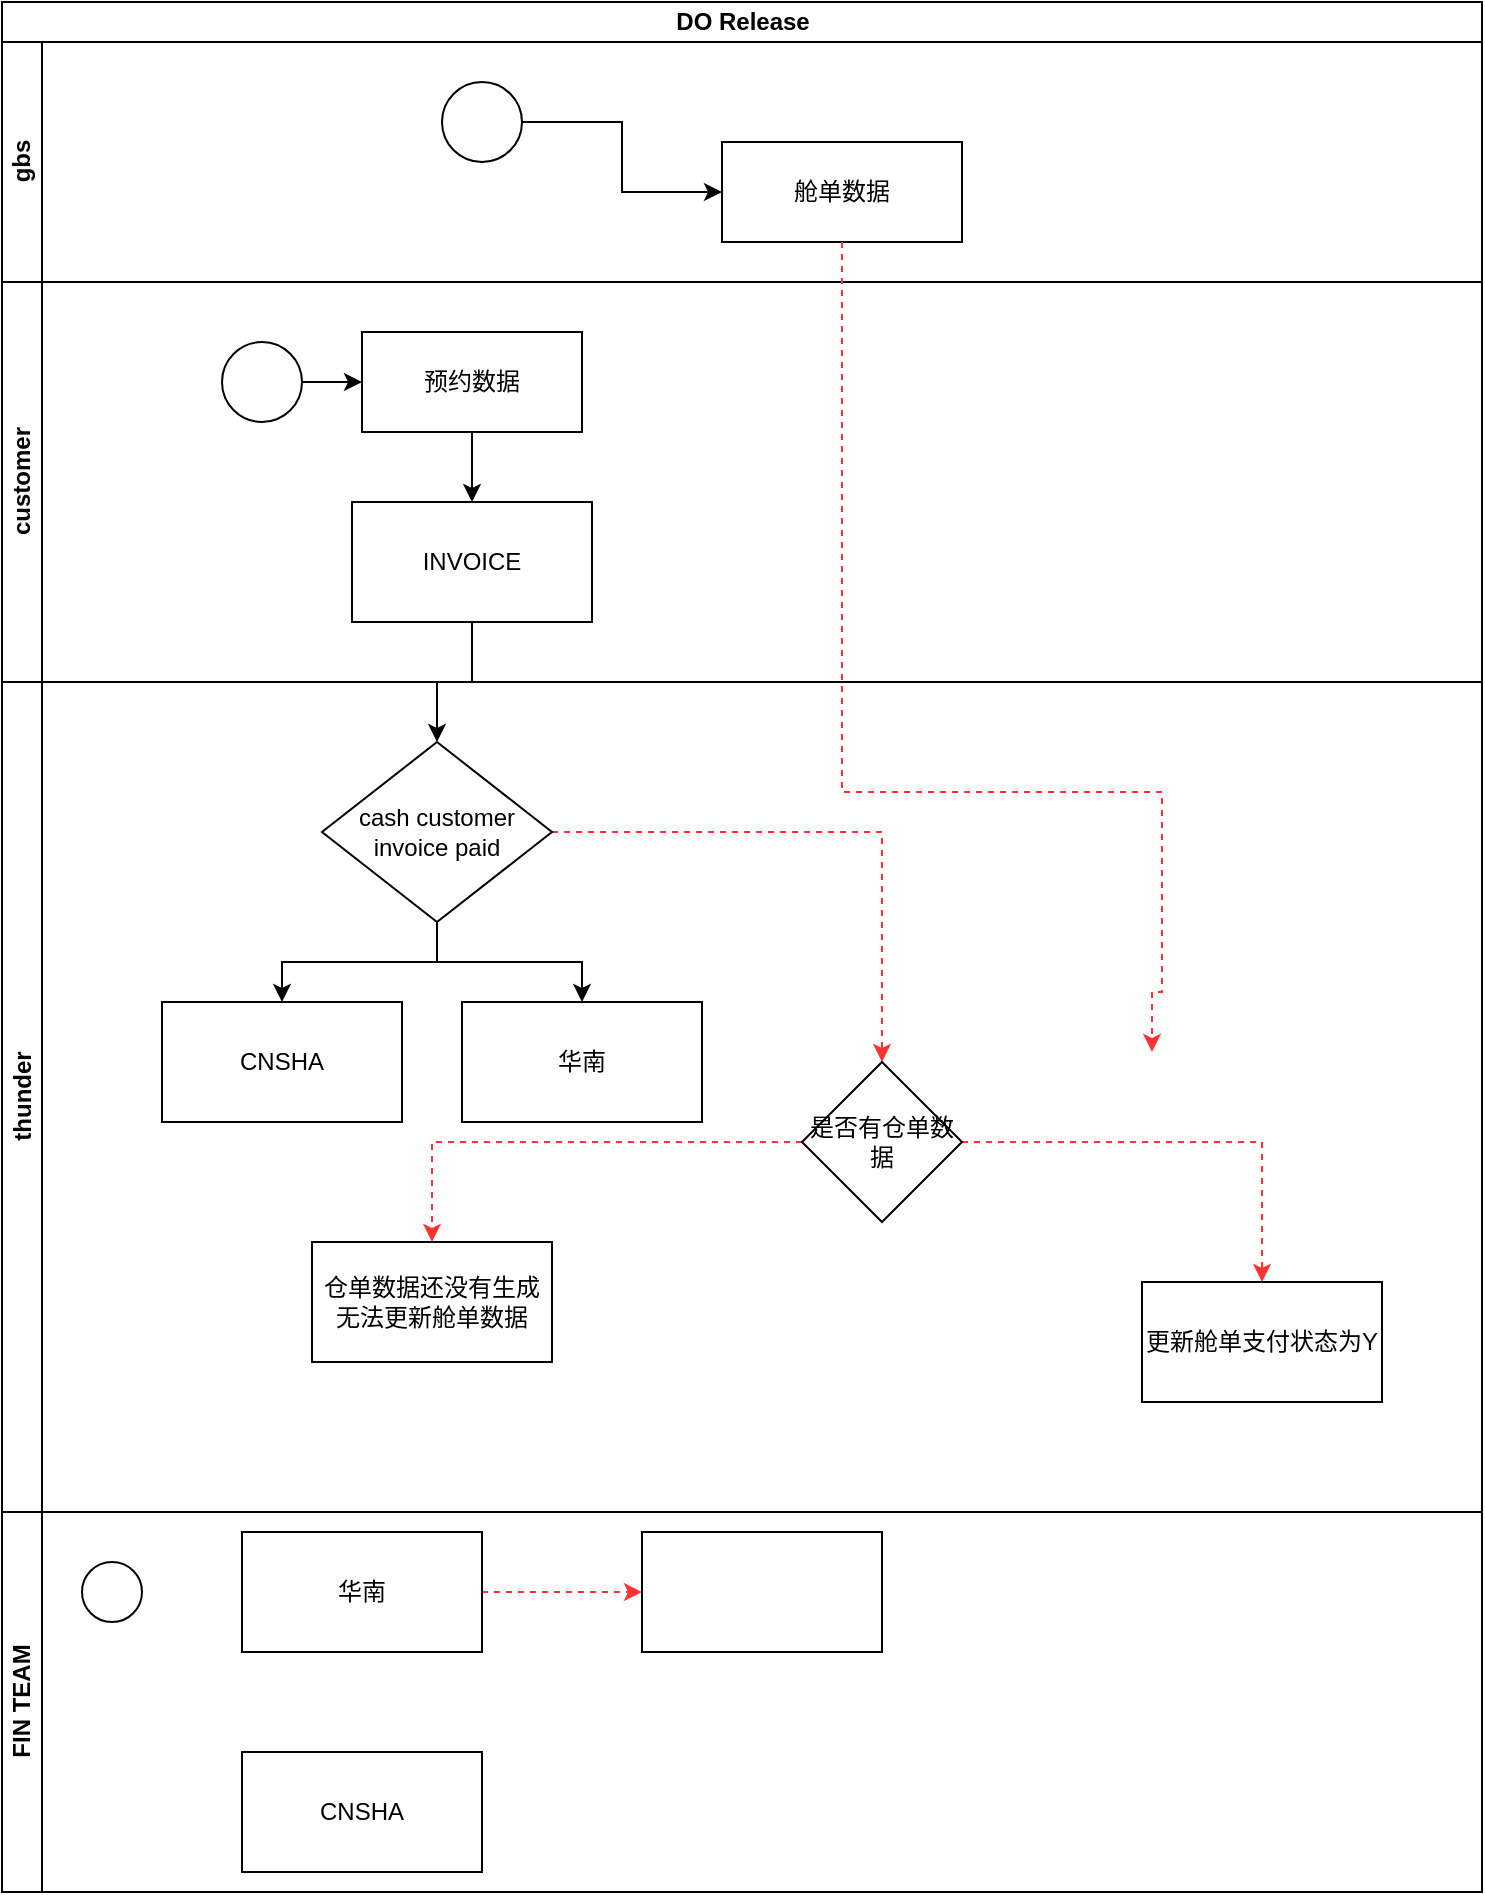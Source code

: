 <mxfile version="20.6.2" type="github">
  <diagram id="kgpKYQtTHZ0yAKxKKP6v" name="Page-1">
    <mxGraphModel dx="2032" dy="754" grid="1" gridSize="10" guides="1" tooltips="1" connect="1" arrows="1" fold="1" page="1" pageScale="1" pageWidth="850" pageHeight="1100" math="0" shadow="0">
      <root>
        <mxCell id="0" />
        <mxCell id="1" parent="0" />
        <mxCell id="cQ8S9fsIAYZrspqTVOWr-1" value="DO Release" style="swimlane;childLayout=stackLayout;resizeParent=1;resizeParentMax=0;horizontal=1;startSize=20;horizontalStack=0;html=1;" vertex="1" parent="1">
          <mxGeometry x="-110" y="30" width="740" height="945" as="geometry" />
        </mxCell>
        <mxCell id="cQ8S9fsIAYZrspqTVOWr-2" value="gbs" style="swimlane;startSize=20;horizontal=0;html=1;" vertex="1" parent="cQ8S9fsIAYZrspqTVOWr-1">
          <mxGeometry y="20" width="740" height="120" as="geometry" />
        </mxCell>
        <mxCell id="cQ8S9fsIAYZrspqTVOWr-5" value="" style="ellipse;whiteSpace=wrap;html=1;aspect=fixed;" vertex="1" parent="cQ8S9fsIAYZrspqTVOWr-2">
          <mxGeometry x="220" y="20" width="40" height="40" as="geometry" />
        </mxCell>
        <mxCell id="cQ8S9fsIAYZrspqTVOWr-7" value="舱单数据" style="whiteSpace=wrap;html=1;" vertex="1" parent="cQ8S9fsIAYZrspqTVOWr-2">
          <mxGeometry x="360" y="50" width="120" height="50" as="geometry" />
        </mxCell>
        <mxCell id="cQ8S9fsIAYZrspqTVOWr-8" value="" style="edgeStyle=orthogonalEdgeStyle;rounded=0;orthogonalLoop=1;jettySize=auto;html=1;" edge="1" parent="cQ8S9fsIAYZrspqTVOWr-2" source="cQ8S9fsIAYZrspqTVOWr-5" target="cQ8S9fsIAYZrspqTVOWr-7">
          <mxGeometry relative="1" as="geometry" />
        </mxCell>
        <mxCell id="cQ8S9fsIAYZrspqTVOWr-9" value="customer" style="swimlane;startSize=20;horizontal=0;html=1;" vertex="1" parent="cQ8S9fsIAYZrspqTVOWr-1">
          <mxGeometry y="140" width="740" height="200" as="geometry" />
        </mxCell>
        <mxCell id="cQ8S9fsIAYZrspqTVOWr-10" value="" style="ellipse;whiteSpace=wrap;html=1;aspect=fixed;" vertex="1" parent="cQ8S9fsIAYZrspqTVOWr-9">
          <mxGeometry x="110" y="30" width="40" height="40" as="geometry" />
        </mxCell>
        <mxCell id="cQ8S9fsIAYZrspqTVOWr-37" value="" style="edgeStyle=orthogonalEdgeStyle;rounded=0;orthogonalLoop=1;jettySize=auto;html=1;" edge="1" parent="cQ8S9fsIAYZrspqTVOWr-9" source="cQ8S9fsIAYZrspqTVOWr-12" target="cQ8S9fsIAYZrspqTVOWr-36">
          <mxGeometry relative="1" as="geometry" />
        </mxCell>
        <mxCell id="cQ8S9fsIAYZrspqTVOWr-12" value="预约数据" style="whiteSpace=wrap;html=1;" vertex="1" parent="cQ8S9fsIAYZrspqTVOWr-9">
          <mxGeometry x="180" y="25" width="110" height="50" as="geometry" />
        </mxCell>
        <mxCell id="cQ8S9fsIAYZrspqTVOWr-13" value="" style="edgeStyle=orthogonalEdgeStyle;rounded=0;orthogonalLoop=1;jettySize=auto;html=1;" edge="1" parent="cQ8S9fsIAYZrspqTVOWr-9" source="cQ8S9fsIAYZrspqTVOWr-10" target="cQ8S9fsIAYZrspqTVOWr-12">
          <mxGeometry relative="1" as="geometry" />
        </mxCell>
        <mxCell id="cQ8S9fsIAYZrspqTVOWr-36" value="INVOICE" style="whiteSpace=wrap;html=1;" vertex="1" parent="cQ8S9fsIAYZrspqTVOWr-9">
          <mxGeometry x="175" y="110" width="120" height="60" as="geometry" />
        </mxCell>
        <mxCell id="cQ8S9fsIAYZrspqTVOWr-34" style="edgeStyle=orthogonalEdgeStyle;rounded=0;orthogonalLoop=1;jettySize=auto;html=1;entryX=0.5;entryY=0;entryDx=0;entryDy=0;exitX=0.5;exitY=1;exitDx=0;exitDy=0;strokeColor=#FF3333;dashed=1;" edge="1" parent="cQ8S9fsIAYZrspqTVOWr-9" source="cQ8S9fsIAYZrspqTVOWr-7">
          <mxGeometry relative="1" as="geometry">
            <mxPoint x="430" y="-30" as="sourcePoint" />
            <mxPoint x="575" y="385" as="targetPoint" />
            <Array as="points">
              <mxPoint x="420" y="255" />
              <mxPoint x="580" y="255" />
              <mxPoint x="580" y="355" />
              <mxPoint x="575" y="355" />
            </Array>
          </mxGeometry>
        </mxCell>
        <mxCell id="cQ8S9fsIAYZrspqTVOWr-3" value="thunder" style="swimlane;startSize=20;horizontal=0;html=1;" vertex="1" parent="cQ8S9fsIAYZrspqTVOWr-1">
          <mxGeometry y="340" width="740" height="415" as="geometry" />
        </mxCell>
        <mxCell id="cQ8S9fsIAYZrspqTVOWr-41" value="" style="edgeStyle=orthogonalEdgeStyle;rounded=0;orthogonalLoop=1;jettySize=auto;html=1;" edge="1" parent="cQ8S9fsIAYZrspqTVOWr-3" source="cQ8S9fsIAYZrspqTVOWr-38" target="cQ8S9fsIAYZrspqTVOWr-40">
          <mxGeometry relative="1" as="geometry" />
        </mxCell>
        <mxCell id="cQ8S9fsIAYZrspqTVOWr-43" value="" style="edgeStyle=orthogonalEdgeStyle;rounded=0;orthogonalLoop=1;jettySize=auto;html=1;entryX=0.5;entryY=0;entryDx=0;entryDy=0;" edge="1" parent="cQ8S9fsIAYZrspqTVOWr-3" source="cQ8S9fsIAYZrspqTVOWr-38" target="cQ8S9fsIAYZrspqTVOWr-42">
          <mxGeometry relative="1" as="geometry">
            <mxPoint x="320" y="180" as="targetPoint" />
            <Array as="points">
              <mxPoint x="218" y="140" />
              <mxPoint x="290" y="140" />
            </Array>
          </mxGeometry>
        </mxCell>
        <mxCell id="cQ8S9fsIAYZrspqTVOWr-59" style="edgeStyle=orthogonalEdgeStyle;rounded=0;orthogonalLoop=1;jettySize=auto;html=1;entryX=0.5;entryY=0;entryDx=0;entryDy=0;dashed=1;strokeColor=#FF3333;" edge="1" parent="cQ8S9fsIAYZrspqTVOWr-3" source="cQ8S9fsIAYZrspqTVOWr-38" target="cQ8S9fsIAYZrspqTVOWr-53">
          <mxGeometry relative="1" as="geometry" />
        </mxCell>
        <mxCell id="cQ8S9fsIAYZrspqTVOWr-38" value="cash customer invoice paid" style="rhombus;whiteSpace=wrap;html=1;" vertex="1" parent="cQ8S9fsIAYZrspqTVOWr-3">
          <mxGeometry x="160" y="30" width="115" height="90" as="geometry" />
        </mxCell>
        <mxCell id="cQ8S9fsIAYZrspqTVOWr-40" value="CNSHA" style="whiteSpace=wrap;html=1;" vertex="1" parent="cQ8S9fsIAYZrspqTVOWr-3">
          <mxGeometry x="80" y="160" width="120" height="60" as="geometry" />
        </mxCell>
        <mxCell id="cQ8S9fsIAYZrspqTVOWr-42" value="华南" style="whiteSpace=wrap;html=1;" vertex="1" parent="cQ8S9fsIAYZrspqTVOWr-3">
          <mxGeometry x="230" y="160" width="120" height="60" as="geometry" />
        </mxCell>
        <mxCell id="cQ8S9fsIAYZrspqTVOWr-56" value="" style="edgeStyle=orthogonalEdgeStyle;rounded=0;orthogonalLoop=1;jettySize=auto;html=1;dashed=1;strokeColor=#FF3333;" edge="1" parent="cQ8S9fsIAYZrspqTVOWr-3" source="cQ8S9fsIAYZrspqTVOWr-53" target="cQ8S9fsIAYZrspqTVOWr-55">
          <mxGeometry relative="1" as="geometry" />
        </mxCell>
        <mxCell id="cQ8S9fsIAYZrspqTVOWr-58" style="edgeStyle=orthogonalEdgeStyle;rounded=0;orthogonalLoop=1;jettySize=auto;html=1;dashed=1;strokeColor=#FF3333;" edge="1" parent="cQ8S9fsIAYZrspqTVOWr-3" source="cQ8S9fsIAYZrspqTVOWr-53" target="cQ8S9fsIAYZrspqTVOWr-57">
          <mxGeometry relative="1" as="geometry" />
        </mxCell>
        <mxCell id="cQ8S9fsIAYZrspqTVOWr-53" value="是否有仓单数据" style="rhombus;whiteSpace=wrap;html=1;" vertex="1" parent="cQ8S9fsIAYZrspqTVOWr-3">
          <mxGeometry x="400" y="190" width="80" height="80" as="geometry" />
        </mxCell>
        <mxCell id="cQ8S9fsIAYZrspqTVOWr-55" value="更新舱单支付状态为Y" style="whiteSpace=wrap;html=1;" vertex="1" parent="cQ8S9fsIAYZrspqTVOWr-3">
          <mxGeometry x="570" y="300" width="120" height="60" as="geometry" />
        </mxCell>
        <mxCell id="cQ8S9fsIAYZrspqTVOWr-57" value="仓单数据还没有生成无法更新舱单数据" style="whiteSpace=wrap;html=1;" vertex="1" parent="cQ8S9fsIAYZrspqTVOWr-3">
          <mxGeometry x="155" y="280" width="120" height="60" as="geometry" />
        </mxCell>
        <mxCell id="cQ8S9fsIAYZrspqTVOWr-4" value="FIN TEAM" style="swimlane;startSize=20;horizontal=0;html=1;" vertex="1" parent="cQ8S9fsIAYZrspqTVOWr-1">
          <mxGeometry y="755" width="740" height="190" as="geometry" />
        </mxCell>
        <mxCell id="cQ8S9fsIAYZrspqTVOWr-18" value="" style="ellipse;" vertex="1" parent="cQ8S9fsIAYZrspqTVOWr-4">
          <mxGeometry x="40" y="25" width="30" height="30" as="geometry" />
        </mxCell>
        <mxCell id="cQ8S9fsIAYZrspqTVOWr-63" value="" style="edgeStyle=orthogonalEdgeStyle;rounded=0;orthogonalLoop=1;jettySize=auto;html=1;dashed=1;strokeColor=#FF3333;" edge="1" parent="cQ8S9fsIAYZrspqTVOWr-4" source="cQ8S9fsIAYZrspqTVOWr-21" target="cQ8S9fsIAYZrspqTVOWr-62">
          <mxGeometry relative="1" as="geometry" />
        </mxCell>
        <mxCell id="cQ8S9fsIAYZrspqTVOWr-21" value="华南" style="whiteSpace=wrap;html=1;" vertex="1" parent="cQ8S9fsIAYZrspqTVOWr-4">
          <mxGeometry x="120" y="10" width="120" height="60" as="geometry" />
        </mxCell>
        <mxCell id="cQ8S9fsIAYZrspqTVOWr-24" value="CNSHA" style="whiteSpace=wrap;html=1;" vertex="1" parent="cQ8S9fsIAYZrspqTVOWr-4">
          <mxGeometry x="120" y="120" width="120" height="60" as="geometry" />
        </mxCell>
        <mxCell id="cQ8S9fsIAYZrspqTVOWr-62" value="" style="whiteSpace=wrap;html=1;" vertex="1" parent="cQ8S9fsIAYZrspqTVOWr-4">
          <mxGeometry x="320" y="10" width="120" height="60" as="geometry" />
        </mxCell>
        <mxCell id="cQ8S9fsIAYZrspqTVOWr-39" value="" style="edgeStyle=orthogonalEdgeStyle;rounded=0;orthogonalLoop=1;jettySize=auto;html=1;" edge="1" parent="cQ8S9fsIAYZrspqTVOWr-1" source="cQ8S9fsIAYZrspqTVOWr-36" target="cQ8S9fsIAYZrspqTVOWr-38">
          <mxGeometry relative="1" as="geometry" />
        </mxCell>
      </root>
    </mxGraphModel>
  </diagram>
</mxfile>
